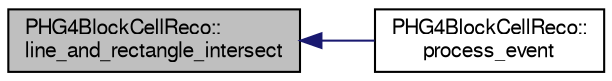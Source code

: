 digraph "PHG4BlockCellReco::line_and_rectangle_intersect"
{
  bgcolor="transparent";
  edge [fontname="FreeSans",fontsize="10",labelfontname="FreeSans",labelfontsize="10"];
  node [fontname="FreeSans",fontsize="10",shape=record];
  rankdir="LR";
  Node1 [label="PHG4BlockCellReco::\lline_and_rectangle_intersect",height=0.2,width=0.4,color="black", fillcolor="grey75", style="filled" fontcolor="black"];
  Node1 -> Node2 [dir="back",color="midnightblue",fontsize="10",style="solid",fontname="FreeSans"];
  Node2 [label="PHG4BlockCellReco::\lprocess_event",height=0.2,width=0.4,color="black",URL="$df/d5e/classPHG4BlockCellReco.html#a8031ff9bacb684d523acc71c14054cdb",tooltip="event processing "];
}
